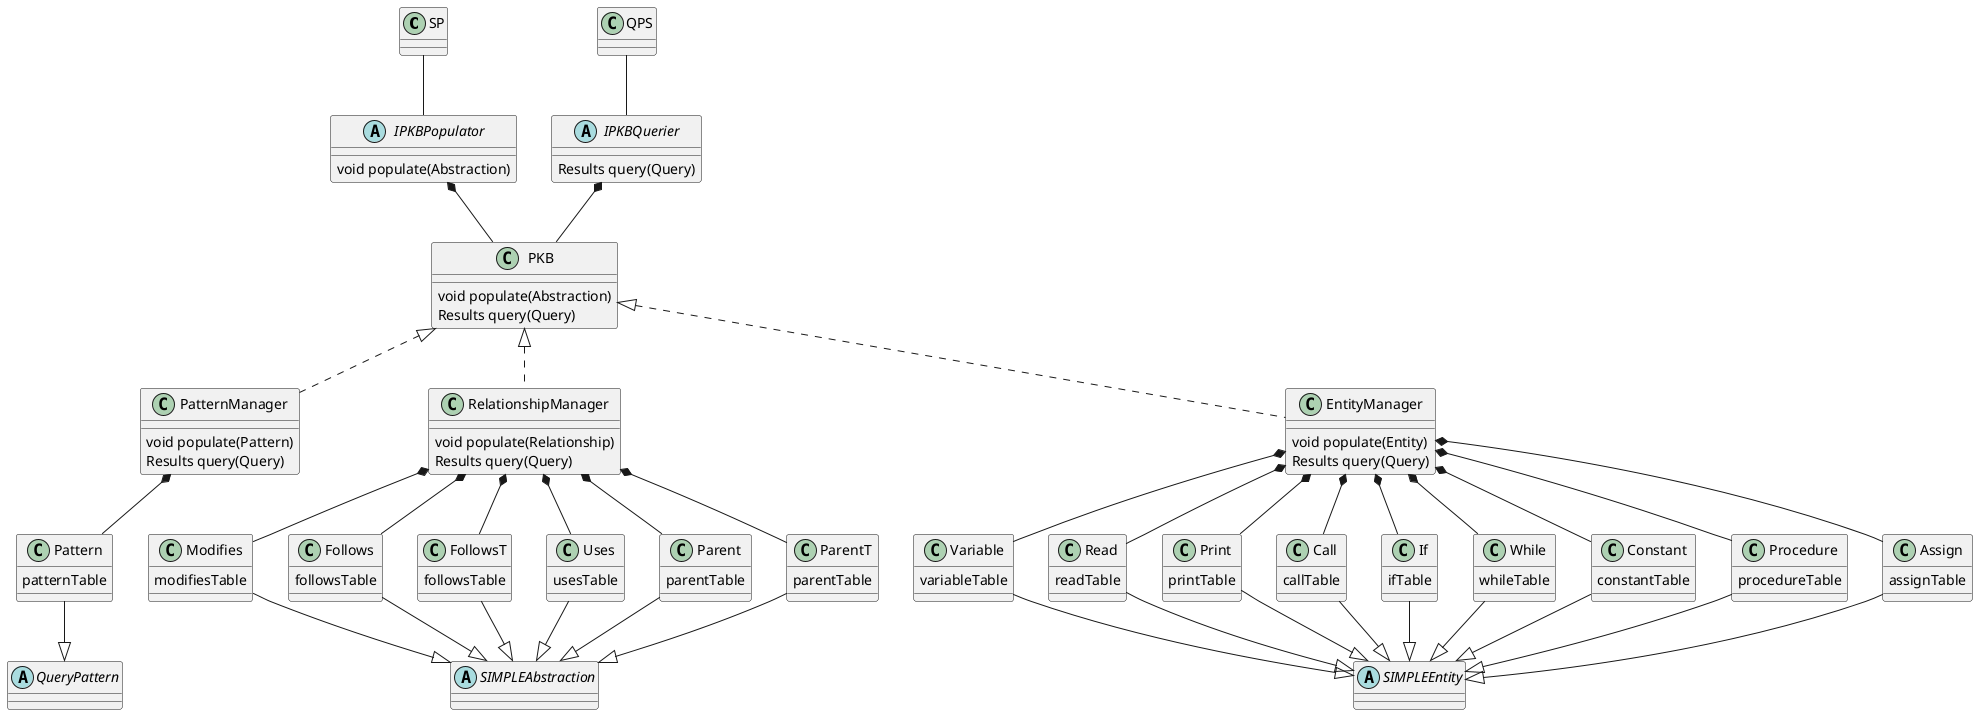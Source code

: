 @startuml

class SP
class QPS
class PKB

abstract class IPKBPopulator {
	void populate(Abstraction)
}

abstract class IPKBQuerier {
	Results query(Query)
}

class EntityManager {
    void populate(Entity)
    Results query(Query)
}
class RelationshipManager {
    void populate(Relationship)
    Results query(Query)
}
class PatternManager {
    void populate(Pattern)
    Results query(Query)
}

class PKB {
    void populate(Abstraction)
    Results query(Query)
}

abstract class "SIMPLEAbstraction"
abstract class "SIMPLEEntity"
abstract class "QueryPattern"

class Variable {
	variableTable
}

class Read {
	readTable
}

class Print {
	printTable
}

class Call {
	callTable
}

class If {
	ifTable
}

class While {
	whileTable
}

class Constant {
	constantTable
}

class Procedure{
	procedureTable
}

class Assign {
	assignTable
}

class Pattern {
	patternTable
}

class Modifies {
	modifiesTable
}

class Follows {
	followsTable
}

class FollowsT {
	followsTable
}

class Uses {
	usesTable
}

class Parent{
	parentTable
}

class ParentT {
	parentTable
}


IPKBPopulator *-down- PKB
IPKBQuerier *-down- PKB
SP -down- IPKBPopulator
QPS -down- IPKBQuerier

PKB <|.down. EntityManager
PKB <|.down.  PatternManager
PKB <|.down.  RelationshipManager

Variable -up-* EntityManager
Read -up-* EntityManager
Print  -up-* EntityManager
Call -up-* EntityManager
If -up-* EntityManager
While -up-* EntityManager
Constant -up-* EntityManager
Procedure -up-* EntityManager
Assign -up-* EntityManager

Variable -down-|> SIMPLEEntity
Read -down-|> SIMPLEEntity
Print -down-|> SIMPLEEntity
Call -down-|> SIMPLEEntity
If -down-|> SIMPLEEntity
While -down-|> SIMPLEEntity
Constant -down-|> SIMPLEEntity
Procedure -down-|> SIMPLEEntity
Assign -down-|> SIMPLEEntity

Modifies -up-* RelationshipManager
Follows -up-* RelationshipManager
FollowsT -up-* RelationshipManager
Uses -up-* RelationshipManager
Parent -up-* RelationshipManager
ParentT -up-* RelationshipManager


Modifies -down-|> SIMPLEAbstraction
Follows -down-|> SIMPLEAbstraction
FollowsT -down-|> SIMPLEAbstraction
Uses -down-|> SIMPLEAbstraction
Parent -down-|> SIMPLEAbstraction
ParentT -down-|> SIMPLEAbstraction

Pattern -up-* PatternManager
Pattern -down-|> QueryPattern

@enduml